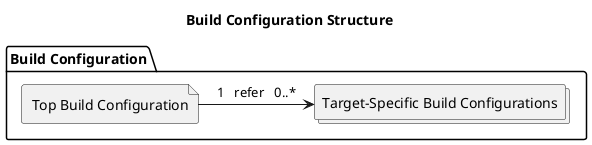 @startuml

title Build Configuration Structure

folder "Build Configuration" {
    file "Top Build Configuration" as tbc
    collections "Target-Specific Build Configurations" as bc

    tbc -right-> bc: "1   refer   0..*"
}

@enduml
